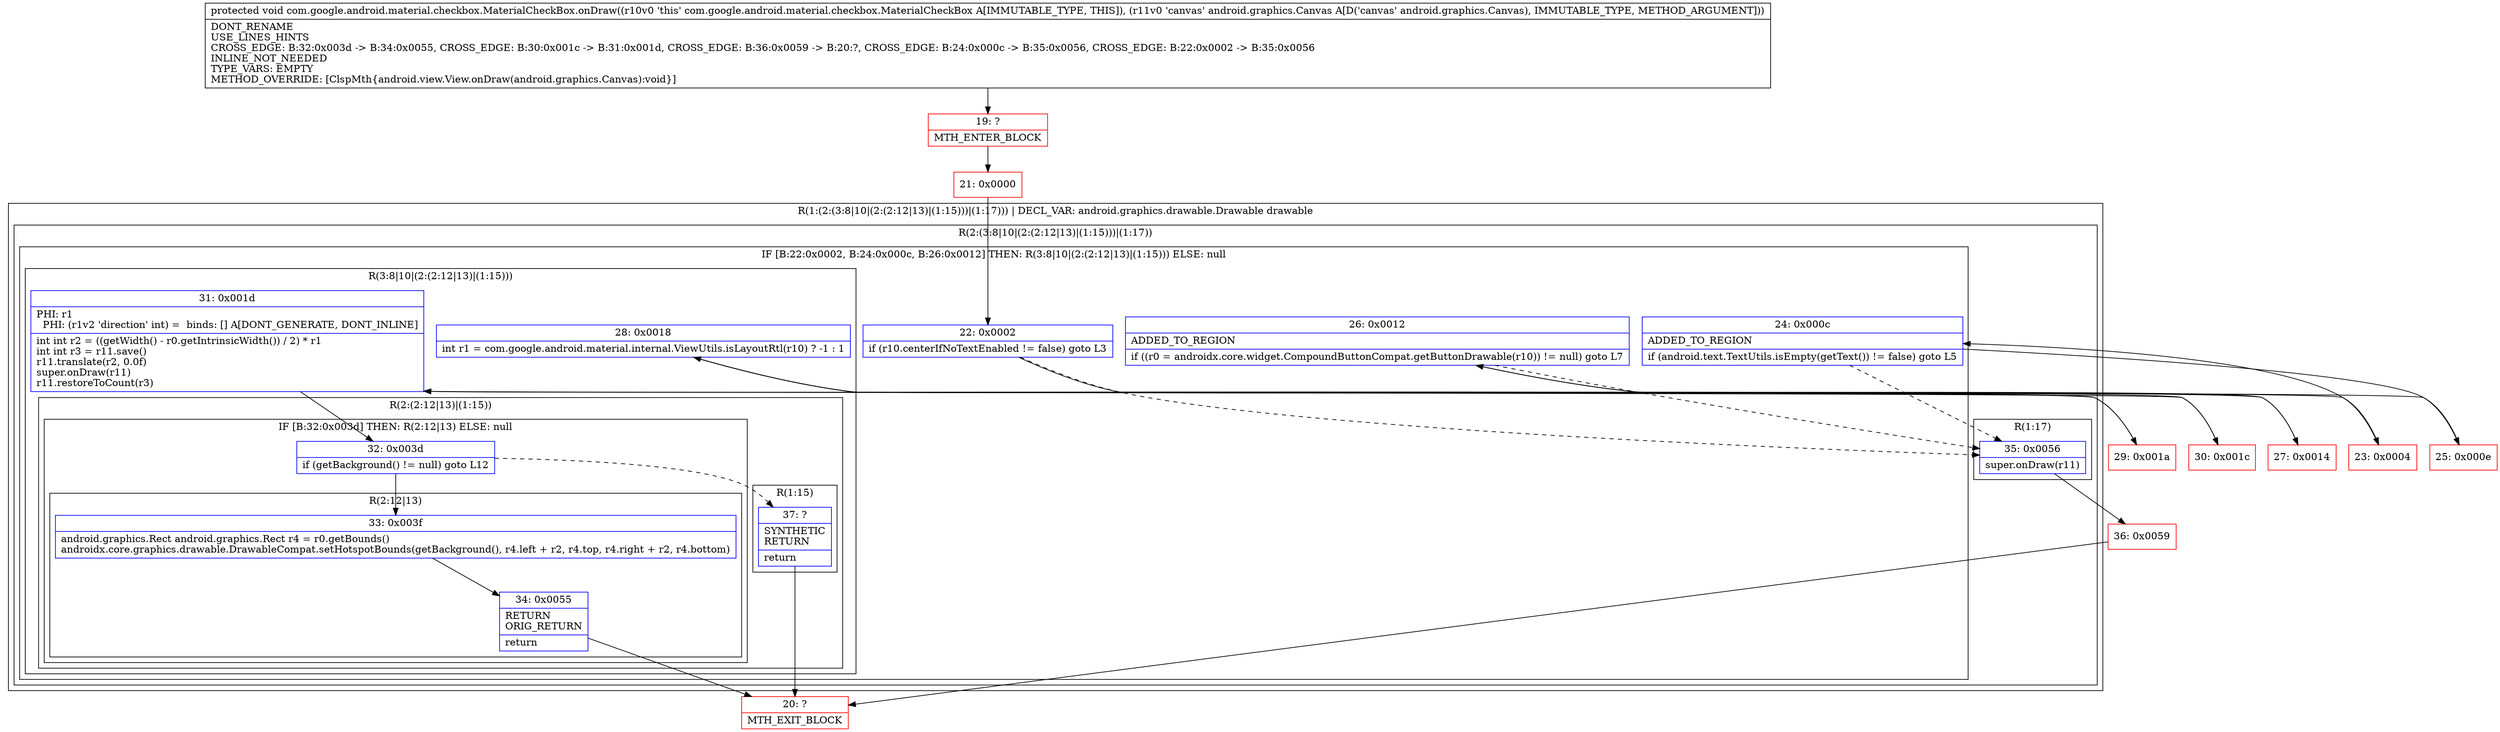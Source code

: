 digraph "CFG forcom.google.android.material.checkbox.MaterialCheckBox.onDraw(Landroid\/graphics\/Canvas;)V" {
subgraph cluster_Region_2117588599 {
label = "R(1:(2:(3:8|10|(2:(2:12|13)|(1:15)))|(1:17))) | DECL_VAR: android.graphics.drawable.Drawable drawable\l";
node [shape=record,color=blue];
subgraph cluster_Region_2096570748 {
label = "R(2:(3:8|10|(2:(2:12|13)|(1:15)))|(1:17))";
node [shape=record,color=blue];
subgraph cluster_IfRegion_1738295265 {
label = "IF [B:22:0x0002, B:24:0x000c, B:26:0x0012] THEN: R(3:8|10|(2:(2:12|13)|(1:15))) ELSE: null";
node [shape=record,color=blue];
Node_22 [shape=record,label="{22\:\ 0x0002|if (r10.centerIfNoTextEnabled != false) goto L3\l}"];
Node_24 [shape=record,label="{24\:\ 0x000c|ADDED_TO_REGION\l|if (android.text.TextUtils.isEmpty(getText()) != false) goto L5\l}"];
Node_26 [shape=record,label="{26\:\ 0x0012|ADDED_TO_REGION\l|if ((r0 = androidx.core.widget.CompoundButtonCompat.getButtonDrawable(r10)) != null) goto L7\l}"];
subgraph cluster_Region_1269141887 {
label = "R(3:8|10|(2:(2:12|13)|(1:15)))";
node [shape=record,color=blue];
Node_28 [shape=record,label="{28\:\ 0x0018|int r1 = com.google.android.material.internal.ViewUtils.isLayoutRtl(r10) ? \-1 : 1\l}"];
Node_31 [shape=record,label="{31\:\ 0x001d|PHI: r1 \l  PHI: (r1v2 'direction' int) =  binds: [] A[DONT_GENERATE, DONT_INLINE]\l|int int r2 = ((getWidth() \- r0.getIntrinsicWidth()) \/ 2) * r1\lint int r3 = r11.save()\lr11.translate(r2, 0.0f)\lsuper.onDraw(r11)\lr11.restoreToCount(r3)\l}"];
subgraph cluster_Region_777174898 {
label = "R(2:(2:12|13)|(1:15))";
node [shape=record,color=blue];
subgraph cluster_IfRegion_1855340705 {
label = "IF [B:32:0x003d] THEN: R(2:12|13) ELSE: null";
node [shape=record,color=blue];
Node_32 [shape=record,label="{32\:\ 0x003d|if (getBackground() != null) goto L12\l}"];
subgraph cluster_Region_1388981629 {
label = "R(2:12|13)";
node [shape=record,color=blue];
Node_33 [shape=record,label="{33\:\ 0x003f|android.graphics.Rect android.graphics.Rect r4 = r0.getBounds()\landroidx.core.graphics.drawable.DrawableCompat.setHotspotBounds(getBackground(), r4.left + r2, r4.top, r4.right + r2, r4.bottom)\l}"];
Node_34 [shape=record,label="{34\:\ 0x0055|RETURN\lORIG_RETURN\l|return\l}"];
}
}
subgraph cluster_Region_724525262 {
label = "R(1:15)";
node [shape=record,color=blue];
Node_37 [shape=record,label="{37\:\ ?|SYNTHETIC\lRETURN\l|return\l}"];
}
}
}
}
subgraph cluster_Region_772380933 {
label = "R(1:17)";
node [shape=record,color=blue];
Node_35 [shape=record,label="{35\:\ 0x0056|super.onDraw(r11)\l}"];
}
}
}
Node_19 [shape=record,color=red,label="{19\:\ ?|MTH_ENTER_BLOCK\l}"];
Node_21 [shape=record,color=red,label="{21\:\ 0x0000}"];
Node_23 [shape=record,color=red,label="{23\:\ 0x0004}"];
Node_25 [shape=record,color=red,label="{25\:\ 0x000e}"];
Node_27 [shape=record,color=red,label="{27\:\ 0x0014}"];
Node_29 [shape=record,color=red,label="{29\:\ 0x001a}"];
Node_20 [shape=record,color=red,label="{20\:\ ?|MTH_EXIT_BLOCK\l}"];
Node_30 [shape=record,color=red,label="{30\:\ 0x001c}"];
Node_36 [shape=record,color=red,label="{36\:\ 0x0059}"];
MethodNode[shape=record,label="{protected void com.google.android.material.checkbox.MaterialCheckBox.onDraw((r10v0 'this' com.google.android.material.checkbox.MaterialCheckBox A[IMMUTABLE_TYPE, THIS]), (r11v0 'canvas' android.graphics.Canvas A[D('canvas' android.graphics.Canvas), IMMUTABLE_TYPE, METHOD_ARGUMENT]))  | DONT_RENAME\lUSE_LINES_HINTS\lCROSS_EDGE: B:32:0x003d \-\> B:34:0x0055, CROSS_EDGE: B:30:0x001c \-\> B:31:0x001d, CROSS_EDGE: B:36:0x0059 \-\> B:20:?, CROSS_EDGE: B:24:0x000c \-\> B:35:0x0056, CROSS_EDGE: B:22:0x0002 \-\> B:35:0x0056\lINLINE_NOT_NEEDED\lTYPE_VARS: EMPTY\lMETHOD_OVERRIDE: [ClspMth\{android.view.View.onDraw(android.graphics.Canvas):void\}]\l}"];
MethodNode -> Node_19;Node_22 -> Node_23;
Node_22 -> Node_35[style=dashed];
Node_24 -> Node_25;
Node_24 -> Node_35[style=dashed];
Node_26 -> Node_27;
Node_26 -> Node_35[style=dashed];
Node_28 -> Node_29;
Node_28 -> Node_30;
Node_31 -> Node_32;
Node_32 -> Node_33;
Node_32 -> Node_37[style=dashed];
Node_33 -> Node_34;
Node_34 -> Node_20;
Node_37 -> Node_20;
Node_35 -> Node_36;
Node_19 -> Node_21;
Node_21 -> Node_22;
Node_23 -> Node_24;
Node_25 -> Node_26;
Node_27 -> Node_28;
Node_29 -> Node_31;
Node_30 -> Node_31;
Node_36 -> Node_20;
}

